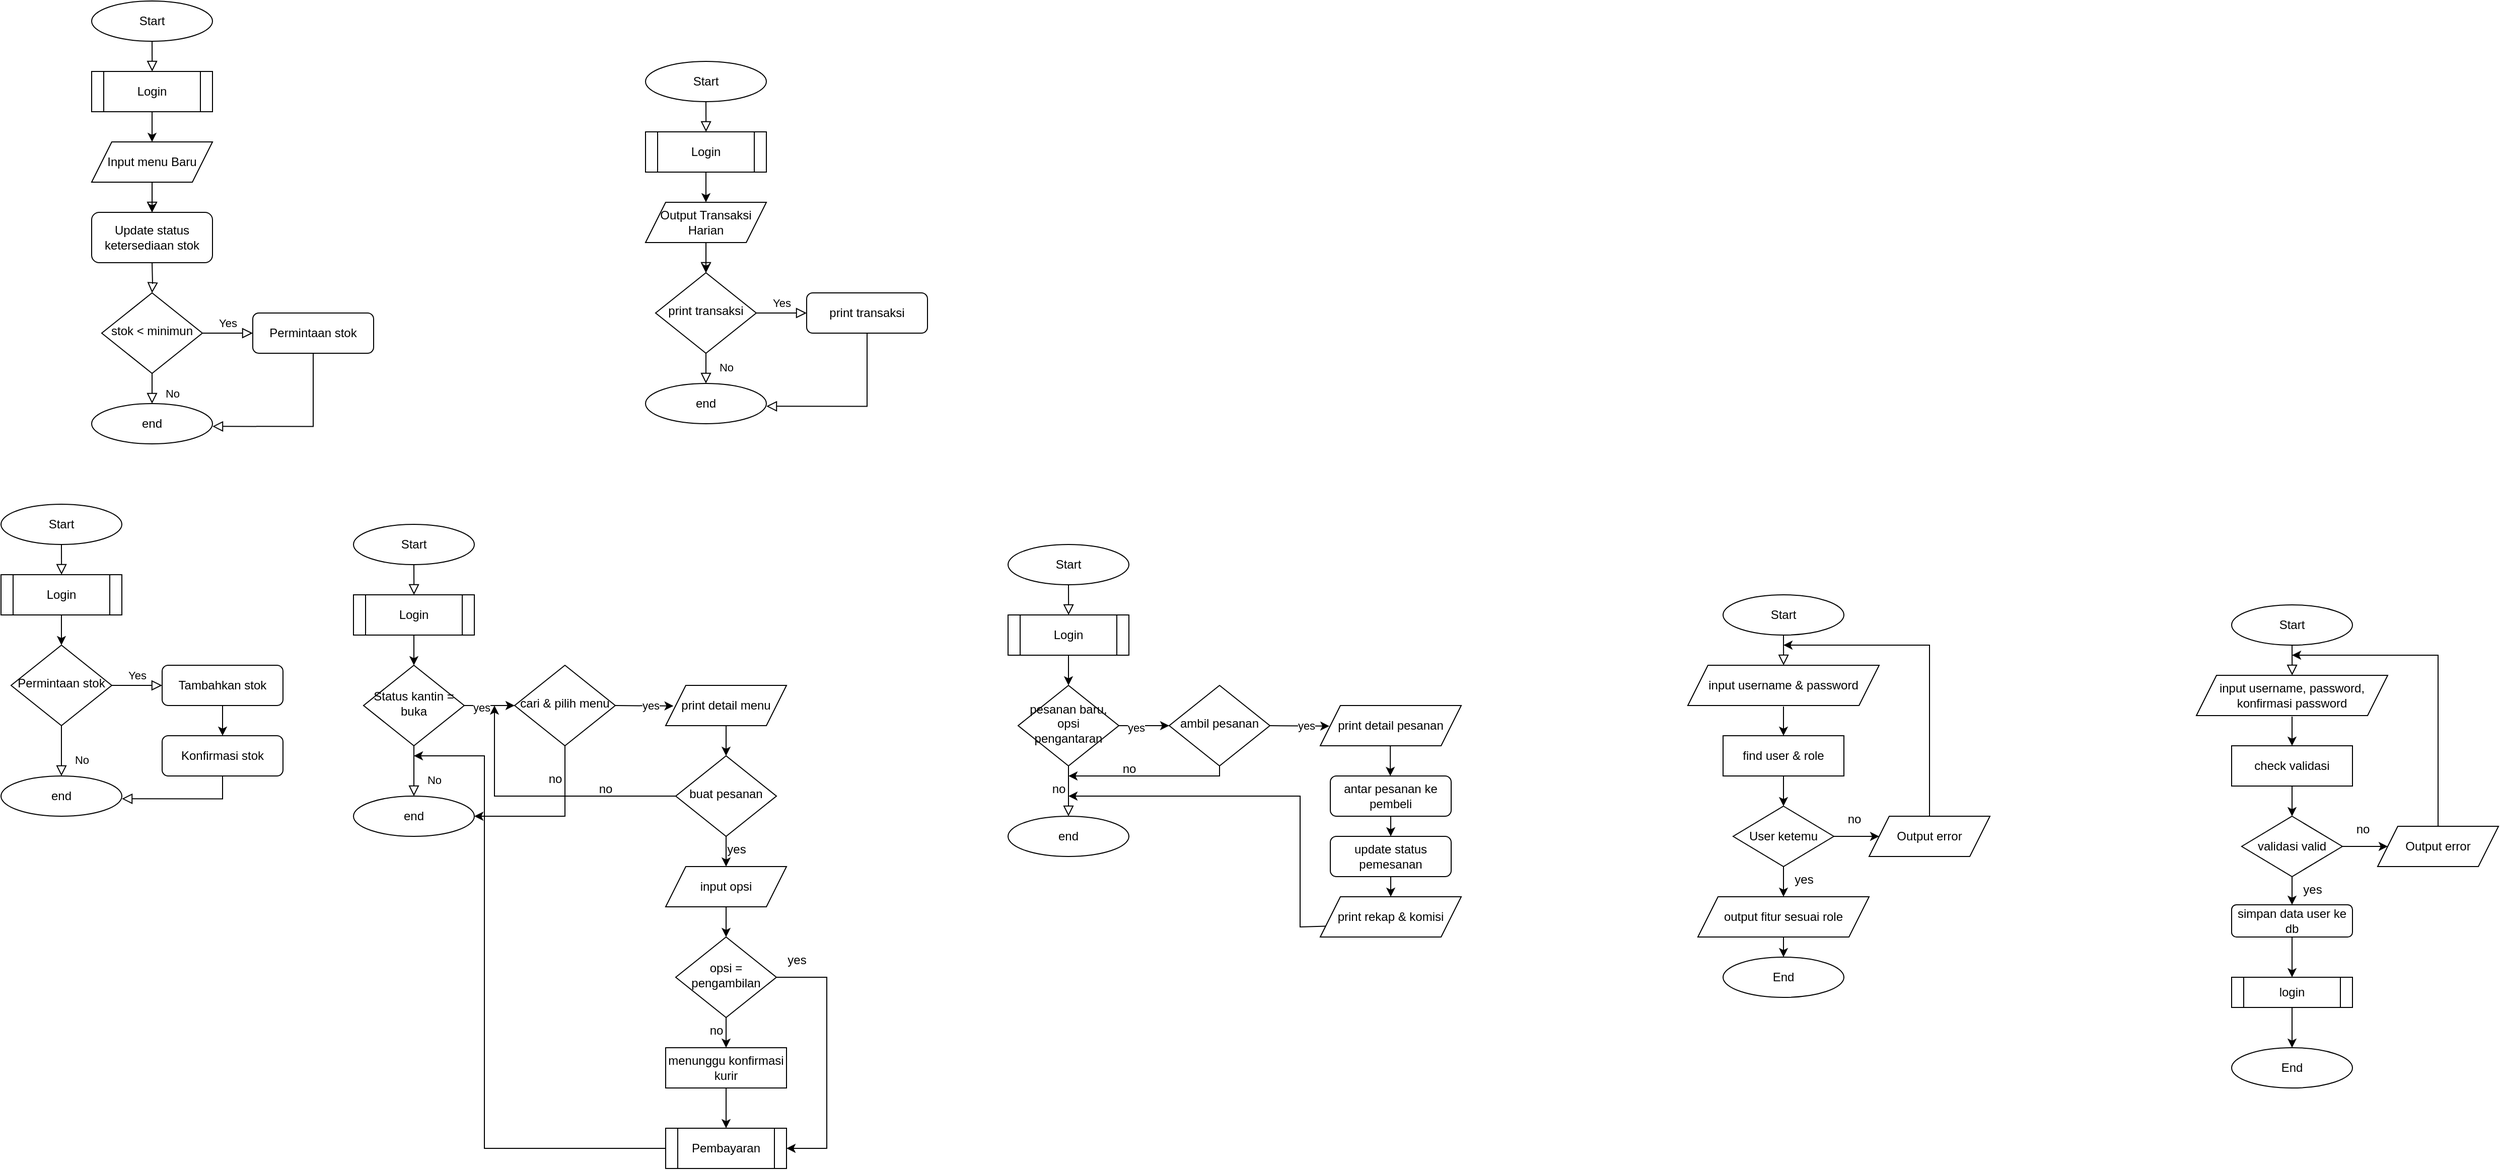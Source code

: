 <mxfile version="24.8.4">
  <diagram id="C5RBs43oDa-KdzZeNtuy" name="Page-1">
    <mxGraphModel dx="1467" dy="797" grid="1" gridSize="10" guides="1" tooltips="1" connect="1" arrows="1" fold="1" page="1" pageScale="1" pageWidth="827" pageHeight="1169" math="0" shadow="0">
      <root>
        <mxCell id="WIyWlLk6GJQsqaUBKTNV-0" />
        <mxCell id="WIyWlLk6GJQsqaUBKTNV-1" parent="WIyWlLk6GJQsqaUBKTNV-0" />
        <mxCell id="m_5mXAsIZaVLu5FHzMth-16" value="" style="group" parent="WIyWlLk6GJQsqaUBKTNV-1" vertex="1" connectable="0">
          <mxGeometry x="700" y="80" width="290" height="440" as="geometry" />
        </mxCell>
        <mxCell id="m_5mXAsIZaVLu5FHzMth-17" value="" style="rounded=0;html=1;jettySize=auto;orthogonalLoop=1;fontSize=11;endArrow=block;endFill=0;endSize=8;strokeWidth=1;shadow=0;labelBackgroundColor=none;edgeStyle=orthogonalEdgeStyle;" parent="m_5mXAsIZaVLu5FHzMth-16" edge="1">
          <mxGeometry relative="1" as="geometry">
            <mxPoint x="70.029" y="180" as="sourcePoint" />
            <mxPoint x="70.029" y="210.023" as="targetPoint" />
          </mxGeometry>
        </mxCell>
        <mxCell id="m_5mXAsIZaVLu5FHzMth-19" value="No" style="rounded=0;html=1;jettySize=auto;orthogonalLoop=1;fontSize=11;endArrow=block;endFill=0;endSize=8;strokeWidth=1;shadow=0;labelBackgroundColor=none;edgeStyle=orthogonalEdgeStyle;entryX=0.5;entryY=0;entryDx=0;entryDy=0;" parent="m_5mXAsIZaVLu5FHzMth-16" source="m_5mXAsIZaVLu5FHzMth-21" target="m_5mXAsIZaVLu5FHzMth-31" edge="1">
          <mxGeometry x="0.333" y="20" relative="1" as="geometry">
            <mxPoint as="offset" />
            <mxPoint x="70" y="400" as="targetPoint" />
            <Array as="points" />
          </mxGeometry>
        </mxCell>
        <mxCell id="m_5mXAsIZaVLu5FHzMth-20" value="Yes" style="edgeStyle=orthogonalEdgeStyle;rounded=0;html=1;jettySize=auto;orthogonalLoop=1;fontSize=11;endArrow=block;endFill=0;endSize=8;strokeWidth=1;shadow=0;labelBackgroundColor=none;" parent="m_5mXAsIZaVLu5FHzMth-16" source="m_5mXAsIZaVLu5FHzMth-21" target="m_5mXAsIZaVLu5FHzMth-22" edge="1">
          <mxGeometry y="10" relative="1" as="geometry">
            <mxPoint as="offset" />
          </mxGeometry>
        </mxCell>
        <mxCell id="m_5mXAsIZaVLu5FHzMth-21" value="print transaksi" style="rhombus;whiteSpace=wrap;html=1;shadow=0;fontFamily=Helvetica;fontSize=12;align=center;strokeWidth=1;spacing=6;spacingTop=-4;" parent="m_5mXAsIZaVLu5FHzMth-16" vertex="1">
          <mxGeometry x="20" y="210" width="100" height="80" as="geometry" />
        </mxCell>
        <mxCell id="m_5mXAsIZaVLu5FHzMth-22" value="print transaksi" style="rounded=1;whiteSpace=wrap;html=1;fontSize=12;glass=0;strokeWidth=1;shadow=0;" parent="m_5mXAsIZaVLu5FHzMth-16" vertex="1">
          <mxGeometry x="170" y="230" width="120" height="40" as="geometry" />
        </mxCell>
        <mxCell id="m_5mXAsIZaVLu5FHzMth-23" value="Start" style="ellipse;whiteSpace=wrap;html=1;" parent="m_5mXAsIZaVLu5FHzMth-16" vertex="1">
          <mxGeometry x="10" width="120" height="40" as="geometry" />
        </mxCell>
        <mxCell id="m_5mXAsIZaVLu5FHzMth-24" value="Login" style="shape=process;whiteSpace=wrap;html=1;backgroundOutline=1;" parent="m_5mXAsIZaVLu5FHzMth-16" vertex="1">
          <mxGeometry x="10" y="70" width="120" height="40" as="geometry" />
        </mxCell>
        <mxCell id="m_5mXAsIZaVLu5FHzMth-25" value="" style="edgeStyle=orthogonalEdgeStyle;rounded=0;orthogonalLoop=1;jettySize=auto;html=1;" parent="m_5mXAsIZaVLu5FHzMth-16" source="m_5mXAsIZaVLu5FHzMth-26" edge="1">
          <mxGeometry relative="1" as="geometry">
            <mxPoint x="70" y="210" as="targetPoint" />
          </mxGeometry>
        </mxCell>
        <mxCell id="m_5mXAsIZaVLu5FHzMth-26" value="Output Transaksi Harian" style="shape=parallelogram;perimeter=parallelogramPerimeter;whiteSpace=wrap;html=1;fixedSize=1;" parent="m_5mXAsIZaVLu5FHzMth-16" vertex="1">
          <mxGeometry x="10" y="140" width="120" height="40" as="geometry" />
        </mxCell>
        <mxCell id="m_5mXAsIZaVLu5FHzMth-28" value="" style="rounded=0;html=1;jettySize=auto;orthogonalLoop=1;fontSize=11;endArrow=block;endFill=0;endSize=8;strokeWidth=1;shadow=0;labelBackgroundColor=none;edgeStyle=orthogonalEdgeStyle;exitX=0.5;exitY=1;exitDx=0;exitDy=0;" parent="m_5mXAsIZaVLu5FHzMth-16" source="m_5mXAsIZaVLu5FHzMth-23" edge="1">
          <mxGeometry relative="1" as="geometry">
            <mxPoint x="69.9" y="41.84" as="sourcePoint" />
            <mxPoint x="70.1" y="70" as="targetPoint" />
          </mxGeometry>
        </mxCell>
        <mxCell id="m_5mXAsIZaVLu5FHzMth-29" value="" style="rounded=0;html=1;jettySize=auto;orthogonalLoop=1;fontSize=11;endArrow=block;endFill=0;endSize=8;strokeWidth=1;shadow=0;labelBackgroundColor=none;edgeStyle=orthogonalEdgeStyle;exitX=0.5;exitY=1;exitDx=0;exitDy=0;entryX=1;entryY=0.567;entryDx=0;entryDy=0;entryPerimeter=0;" parent="m_5mXAsIZaVLu5FHzMth-16" source="m_5mXAsIZaVLu5FHzMth-22" target="m_5mXAsIZaVLu5FHzMth-31" edge="1">
          <mxGeometry x="0.333" y="20" relative="1" as="geometry">
            <mxPoint as="offset" />
            <mxPoint x="80" y="390" as="sourcePoint" />
            <mxPoint x="130" y="460" as="targetPoint" />
          </mxGeometry>
        </mxCell>
        <mxCell id="m_5mXAsIZaVLu5FHzMth-30" value="" style="endArrow=classic;html=1;rounded=0;exitX=0.5;exitY=1;exitDx=0;exitDy=0;entryX=0.5;entryY=0;entryDx=0;entryDy=0;" parent="m_5mXAsIZaVLu5FHzMth-16" source="m_5mXAsIZaVLu5FHzMth-24" target="m_5mXAsIZaVLu5FHzMth-26" edge="1">
          <mxGeometry width="50" height="50" relative="1" as="geometry">
            <mxPoint x="100" y="130" as="sourcePoint" />
            <mxPoint x="150" y="80" as="targetPoint" />
          </mxGeometry>
        </mxCell>
        <mxCell id="m_5mXAsIZaVLu5FHzMth-31" value="end" style="ellipse;whiteSpace=wrap;html=1;" parent="m_5mXAsIZaVLu5FHzMth-16" vertex="1">
          <mxGeometry x="10" y="320" width="120" height="40" as="geometry" />
        </mxCell>
        <mxCell id="m_5mXAsIZaVLu5FHzMth-72" value="" style="group" parent="WIyWlLk6GJQsqaUBKTNV-1" vertex="1" connectable="0">
          <mxGeometry x="70" y="520" width="280" height="310" as="geometry" />
        </mxCell>
        <mxCell id="m_5mXAsIZaVLu5FHzMth-67" value="" style="endArrow=classic;html=1;rounded=0;" parent="m_5mXAsIZaVLu5FHzMth-72" edge="1">
          <mxGeometry width="50" height="50" relative="1" as="geometry">
            <mxPoint x="60" y="110" as="sourcePoint" />
            <mxPoint x="60" y="140" as="targetPoint" />
          </mxGeometry>
        </mxCell>
        <mxCell id="m_5mXAsIZaVLu5FHzMth-70" value="" style="endArrow=classic;html=1;rounded=0;entryX=0.5;entryY=0;entryDx=0;entryDy=0;" parent="m_5mXAsIZaVLu5FHzMth-72" target="m_5mXAsIZaVLu5FHzMth-59" edge="1">
          <mxGeometry width="50" height="50" relative="1" as="geometry">
            <mxPoint x="220" y="200" as="sourcePoint" />
            <mxPoint x="170" y="250" as="targetPoint" />
          </mxGeometry>
        </mxCell>
        <mxCell id="m_5mXAsIZaVLu5FHzMth-34" value="No" style="rounded=0;html=1;jettySize=auto;orthogonalLoop=1;fontSize=11;endArrow=block;endFill=0;endSize=8;strokeWidth=1;shadow=0;labelBackgroundColor=none;edgeStyle=orthogonalEdgeStyle;entryX=0.5;entryY=0;entryDx=0;entryDy=0;" parent="m_5mXAsIZaVLu5FHzMth-72" source="m_5mXAsIZaVLu5FHzMth-36" target="m_5mXAsIZaVLu5FHzMth-45" edge="1">
          <mxGeometry x="0.333" y="20" relative="1" as="geometry">
            <mxPoint as="offset" />
            <mxPoint x="60" y="400" as="targetPoint" />
            <Array as="points" />
          </mxGeometry>
        </mxCell>
        <mxCell id="m_5mXAsIZaVLu5FHzMth-35" value="Yes" style="edgeStyle=orthogonalEdgeStyle;rounded=0;html=1;jettySize=auto;orthogonalLoop=1;fontSize=11;endArrow=block;endFill=0;endSize=8;strokeWidth=1;shadow=0;labelBackgroundColor=none;" parent="m_5mXAsIZaVLu5FHzMth-72" source="m_5mXAsIZaVLu5FHzMth-36" target="m_5mXAsIZaVLu5FHzMth-37" edge="1">
          <mxGeometry y="10" relative="1" as="geometry">
            <mxPoint as="offset" />
          </mxGeometry>
        </mxCell>
        <mxCell id="m_5mXAsIZaVLu5FHzMth-36" value="Permintaan stok" style="rhombus;whiteSpace=wrap;html=1;shadow=0;fontFamily=Helvetica;fontSize=12;align=center;strokeWidth=1;spacing=6;spacingTop=-4;" parent="m_5mXAsIZaVLu5FHzMth-72" vertex="1">
          <mxGeometry x="10" y="140" width="100" height="80" as="geometry" />
        </mxCell>
        <mxCell id="m_5mXAsIZaVLu5FHzMth-37" value="Tambahkan stok" style="rounded=1;whiteSpace=wrap;html=1;fontSize=12;glass=0;strokeWidth=1;shadow=0;" parent="m_5mXAsIZaVLu5FHzMth-72" vertex="1">
          <mxGeometry x="160" y="160" width="120" height="40" as="geometry" />
        </mxCell>
        <mxCell id="m_5mXAsIZaVLu5FHzMth-38" value="Start" style="ellipse;whiteSpace=wrap;html=1;" parent="m_5mXAsIZaVLu5FHzMth-72" vertex="1">
          <mxGeometry width="120" height="40" as="geometry" />
        </mxCell>
        <mxCell id="m_5mXAsIZaVLu5FHzMth-39" value="Login" style="shape=process;whiteSpace=wrap;html=1;backgroundOutline=1;" parent="m_5mXAsIZaVLu5FHzMth-72" vertex="1">
          <mxGeometry y="70" width="120" height="40" as="geometry" />
        </mxCell>
        <mxCell id="m_5mXAsIZaVLu5FHzMth-42" value="" style="rounded=0;html=1;jettySize=auto;orthogonalLoop=1;fontSize=11;endArrow=block;endFill=0;endSize=8;strokeWidth=1;shadow=0;labelBackgroundColor=none;edgeStyle=orthogonalEdgeStyle;exitX=0.5;exitY=1;exitDx=0;exitDy=0;" parent="m_5mXAsIZaVLu5FHzMth-72" source="m_5mXAsIZaVLu5FHzMth-38" edge="1">
          <mxGeometry relative="1" as="geometry">
            <mxPoint x="59.9" y="41.84" as="sourcePoint" />
            <mxPoint x="60.1" y="70" as="targetPoint" />
          </mxGeometry>
        </mxCell>
        <mxCell id="m_5mXAsIZaVLu5FHzMth-43" value="" style="rounded=0;html=1;jettySize=auto;orthogonalLoop=1;fontSize=11;endArrow=block;endFill=0;endSize=8;strokeWidth=1;shadow=0;labelBackgroundColor=none;edgeStyle=orthogonalEdgeStyle;exitX=0.5;exitY=1;exitDx=0;exitDy=0;entryX=1;entryY=0.567;entryDx=0;entryDy=0;entryPerimeter=0;" parent="m_5mXAsIZaVLu5FHzMth-72" source="m_5mXAsIZaVLu5FHzMth-59" target="m_5mXAsIZaVLu5FHzMth-45" edge="1">
          <mxGeometry x="0.333" y="20" relative="1" as="geometry">
            <mxPoint as="offset" />
            <mxPoint x="70" y="390" as="sourcePoint" />
            <mxPoint x="120" y="460" as="targetPoint" />
          </mxGeometry>
        </mxCell>
        <mxCell id="m_5mXAsIZaVLu5FHzMth-45" value="end" style="ellipse;whiteSpace=wrap;html=1;" parent="m_5mXAsIZaVLu5FHzMth-72" vertex="1">
          <mxGeometry y="270" width="120" height="40" as="geometry" />
        </mxCell>
        <mxCell id="m_5mXAsIZaVLu5FHzMth-59" value="Konfirmasi stok" style="rounded=1;whiteSpace=wrap;html=1;fontSize=12;glass=0;strokeWidth=1;shadow=0;" parent="m_5mXAsIZaVLu5FHzMth-72" vertex="1">
          <mxGeometry x="160" y="230" width="120" height="40" as="geometry" />
        </mxCell>
        <mxCell id="d6Exnz_ph32v1kwkcxro-39" value="" style="group" vertex="1" connectable="0" parent="WIyWlLk6GJQsqaUBKTNV-1">
          <mxGeometry x="420" y="540" width="470" height="640" as="geometry" />
        </mxCell>
        <mxCell id="d6Exnz_ph32v1kwkcxro-1" value="" style="endArrow=classic;html=1;rounded=0;" edge="1" parent="d6Exnz_ph32v1kwkcxro-39">
          <mxGeometry width="50" height="50" relative="1" as="geometry">
            <mxPoint x="60" y="110" as="sourcePoint" />
            <mxPoint x="60" y="140" as="targetPoint" />
          </mxGeometry>
        </mxCell>
        <mxCell id="d6Exnz_ph32v1kwkcxro-2" value="" style="endArrow=classic;html=1;rounded=0;entryX=0.5;entryY=0;entryDx=0;entryDy=0;" edge="1" parent="d6Exnz_ph32v1kwkcxro-39">
          <mxGeometry width="50" height="50" relative="1" as="geometry">
            <mxPoint x="370" y="200" as="sourcePoint" />
            <mxPoint x="370" y="230" as="targetPoint" />
          </mxGeometry>
        </mxCell>
        <mxCell id="d6Exnz_ph32v1kwkcxro-3" value="No" style="rounded=0;html=1;jettySize=auto;orthogonalLoop=1;fontSize=11;endArrow=block;endFill=0;endSize=8;strokeWidth=1;shadow=0;labelBackgroundColor=none;edgeStyle=orthogonalEdgeStyle;entryX=0.5;entryY=0;entryDx=0;entryDy=0;" edge="1" parent="d6Exnz_ph32v1kwkcxro-39" source="d6Exnz_ph32v1kwkcxro-5" target="d6Exnz_ph32v1kwkcxro-11">
          <mxGeometry x="0.333" y="20" relative="1" as="geometry">
            <mxPoint as="offset" />
            <mxPoint x="60" y="400" as="targetPoint" />
            <Array as="points" />
          </mxGeometry>
        </mxCell>
        <mxCell id="d6Exnz_ph32v1kwkcxro-5" value="Status kantin = buka" style="rhombus;whiteSpace=wrap;html=1;shadow=0;fontFamily=Helvetica;fontSize=12;align=center;strokeWidth=1;spacing=6;spacingTop=-4;container=0;" vertex="1" parent="d6Exnz_ph32v1kwkcxro-39">
          <mxGeometry x="10" y="140" width="100" height="80" as="geometry" />
        </mxCell>
        <mxCell id="d6Exnz_ph32v1kwkcxro-7" value="Start" style="ellipse;whiteSpace=wrap;html=1;container=0;" vertex="1" parent="d6Exnz_ph32v1kwkcxro-39">
          <mxGeometry width="120" height="40" as="geometry" />
        </mxCell>
        <mxCell id="d6Exnz_ph32v1kwkcxro-8" value="Login" style="shape=process;whiteSpace=wrap;html=1;backgroundOutline=1;container=0;" vertex="1" parent="d6Exnz_ph32v1kwkcxro-39">
          <mxGeometry y="70" width="120" height="40" as="geometry" />
        </mxCell>
        <mxCell id="d6Exnz_ph32v1kwkcxro-9" value="" style="rounded=0;html=1;jettySize=auto;orthogonalLoop=1;fontSize=11;endArrow=block;endFill=0;endSize=8;strokeWidth=1;shadow=0;labelBackgroundColor=none;edgeStyle=orthogonalEdgeStyle;exitX=0.5;exitY=1;exitDx=0;exitDy=0;" edge="1" parent="d6Exnz_ph32v1kwkcxro-39" source="d6Exnz_ph32v1kwkcxro-7">
          <mxGeometry relative="1" as="geometry">
            <mxPoint x="59.9" y="41.84" as="sourcePoint" />
            <mxPoint x="60.1" y="70" as="targetPoint" />
          </mxGeometry>
        </mxCell>
        <mxCell id="d6Exnz_ph32v1kwkcxro-11" value="end" style="ellipse;whiteSpace=wrap;html=1;container=0;" vertex="1" parent="d6Exnz_ph32v1kwkcxro-39">
          <mxGeometry y="270" width="120" height="40" as="geometry" />
        </mxCell>
        <mxCell id="d6Exnz_ph32v1kwkcxro-13" value="cari &amp;amp; pilih menu" style="rhombus;whiteSpace=wrap;html=1;shadow=0;fontFamily=Helvetica;fontSize=12;align=center;strokeWidth=1;spacing=6;spacingTop=-4;container=0;" vertex="1" parent="d6Exnz_ph32v1kwkcxro-39">
          <mxGeometry x="160" y="140" width="100" height="80" as="geometry" />
        </mxCell>
        <mxCell id="d6Exnz_ph32v1kwkcxro-14" value="print detail menu" style="shape=parallelogram;perimeter=parallelogramPerimeter;whiteSpace=wrap;html=1;fixedSize=1;" vertex="1" parent="d6Exnz_ph32v1kwkcxro-39">
          <mxGeometry x="310" y="160" width="120" height="40" as="geometry" />
        </mxCell>
        <mxCell id="d6Exnz_ph32v1kwkcxro-15" value="buat pesanan" style="rhombus;whiteSpace=wrap;html=1;shadow=0;fontFamily=Helvetica;fontSize=12;align=center;strokeWidth=1;spacing=6;spacingTop=-4;container=0;" vertex="1" parent="d6Exnz_ph32v1kwkcxro-39">
          <mxGeometry x="320" y="230" width="100" height="80" as="geometry" />
        </mxCell>
        <mxCell id="d6Exnz_ph32v1kwkcxro-16" value="" style="endArrow=classic;html=1;rounded=0;entryX=0;entryY=0.5;entryDx=0;entryDy=0;" edge="1" parent="d6Exnz_ph32v1kwkcxro-39" target="d6Exnz_ph32v1kwkcxro-13">
          <mxGeometry width="50" height="50" relative="1" as="geometry">
            <mxPoint x="110" y="180" as="sourcePoint" />
            <mxPoint x="250" y="130" as="targetPoint" />
          </mxGeometry>
        </mxCell>
        <mxCell id="d6Exnz_ph32v1kwkcxro-19" value="yes" style="edgeLabel;html=1;align=center;verticalAlign=middle;resizable=0;points=[];" vertex="1" connectable="0" parent="d6Exnz_ph32v1kwkcxro-16">
          <mxGeometry x="-0.311" y="-2" relative="1" as="geometry">
            <mxPoint as="offset" />
          </mxGeometry>
        </mxCell>
        <mxCell id="d6Exnz_ph32v1kwkcxro-17" value="" style="endArrow=classic;html=1;rounded=0;entryX=0.065;entryY=0.511;entryDx=0;entryDy=0;entryPerimeter=0;exitX=1;exitY=0.5;exitDx=0;exitDy=0;" edge="1" parent="d6Exnz_ph32v1kwkcxro-39" source="d6Exnz_ph32v1kwkcxro-13" target="d6Exnz_ph32v1kwkcxro-14">
          <mxGeometry width="50" height="50" relative="1" as="geometry">
            <mxPoint x="120" y="190" as="sourcePoint" />
            <mxPoint x="150" y="190" as="targetPoint" />
          </mxGeometry>
        </mxCell>
        <mxCell id="d6Exnz_ph32v1kwkcxro-18" value="yes" style="edgeLabel;html=1;align=center;verticalAlign=middle;resizable=0;points=[];" vertex="1" connectable="0" parent="d6Exnz_ph32v1kwkcxro-17">
          <mxGeometry x="0.204" y="1" relative="1" as="geometry">
            <mxPoint as="offset" />
          </mxGeometry>
        </mxCell>
        <mxCell id="d6Exnz_ph32v1kwkcxro-21" value="input opsi" style="shape=parallelogram;perimeter=parallelogramPerimeter;whiteSpace=wrap;html=1;fixedSize=1;" vertex="1" parent="d6Exnz_ph32v1kwkcxro-39">
          <mxGeometry x="310" y="340" width="120" height="40" as="geometry" />
        </mxCell>
        <mxCell id="d6Exnz_ph32v1kwkcxro-22" value="opsi = pengambilan" style="rhombus;whiteSpace=wrap;html=1;shadow=0;fontFamily=Helvetica;fontSize=12;align=center;strokeWidth=1;spacing=6;spacingTop=-4;container=0;" vertex="1" parent="d6Exnz_ph32v1kwkcxro-39">
          <mxGeometry x="320" y="410" width="100" height="80" as="geometry" />
        </mxCell>
        <mxCell id="d6Exnz_ph32v1kwkcxro-24" value="Pembayaran" style="shape=process;whiteSpace=wrap;html=1;backgroundOutline=1;" vertex="1" parent="d6Exnz_ph32v1kwkcxro-39">
          <mxGeometry x="310" y="600" width="120" height="40" as="geometry" />
        </mxCell>
        <mxCell id="d6Exnz_ph32v1kwkcxro-25" value="menunggu konfirmasi kurir" style="rounded=0;whiteSpace=wrap;html=1;" vertex="1" parent="d6Exnz_ph32v1kwkcxro-39">
          <mxGeometry x="310" y="520" width="120" height="40" as="geometry" />
        </mxCell>
        <mxCell id="d6Exnz_ph32v1kwkcxro-26" value="" style="endArrow=classic;html=1;rounded=0;exitX=0.5;exitY=1;exitDx=0;exitDy=0;entryX=0.5;entryY=0;entryDx=0;entryDy=0;" edge="1" parent="d6Exnz_ph32v1kwkcxro-39" source="d6Exnz_ph32v1kwkcxro-15" target="d6Exnz_ph32v1kwkcxro-21">
          <mxGeometry width="50" height="50" relative="1" as="geometry">
            <mxPoint x="270" y="330" as="sourcePoint" />
            <mxPoint x="320" y="280" as="targetPoint" />
          </mxGeometry>
        </mxCell>
        <mxCell id="d6Exnz_ph32v1kwkcxro-27" value="" style="endArrow=classic;html=1;rounded=0;exitX=0.5;exitY=1;exitDx=0;exitDy=0;entryX=0.5;entryY=0;entryDx=0;entryDy=0;" edge="1" parent="d6Exnz_ph32v1kwkcxro-39" source="d6Exnz_ph32v1kwkcxro-21" target="d6Exnz_ph32v1kwkcxro-22">
          <mxGeometry width="50" height="50" relative="1" as="geometry">
            <mxPoint x="270" y="510" as="sourcePoint" />
            <mxPoint x="320" y="460" as="targetPoint" />
          </mxGeometry>
        </mxCell>
        <mxCell id="d6Exnz_ph32v1kwkcxro-28" value="" style="endArrow=classic;html=1;rounded=0;exitX=0.5;exitY=1;exitDx=0;exitDy=0;entryX=0.5;entryY=0;entryDx=0;entryDy=0;" edge="1" parent="d6Exnz_ph32v1kwkcxro-39" source="d6Exnz_ph32v1kwkcxro-22" target="d6Exnz_ph32v1kwkcxro-25">
          <mxGeometry width="50" height="50" relative="1" as="geometry">
            <mxPoint x="270" y="510" as="sourcePoint" />
            <mxPoint x="320" y="460" as="targetPoint" />
          </mxGeometry>
        </mxCell>
        <mxCell id="d6Exnz_ph32v1kwkcxro-29" value="" style="endArrow=classic;html=1;rounded=0;exitX=0.5;exitY=1;exitDx=0;exitDy=0;entryX=0.5;entryY=0;entryDx=0;entryDy=0;" edge="1" parent="d6Exnz_ph32v1kwkcxro-39" source="d6Exnz_ph32v1kwkcxro-25" target="d6Exnz_ph32v1kwkcxro-24">
          <mxGeometry width="50" height="50" relative="1" as="geometry">
            <mxPoint x="270" y="510" as="sourcePoint" />
            <mxPoint x="320" y="460" as="targetPoint" />
          </mxGeometry>
        </mxCell>
        <mxCell id="d6Exnz_ph32v1kwkcxro-30" value="yes" style="text;html=1;align=center;verticalAlign=middle;resizable=0;points=[];autosize=1;strokeColor=none;fillColor=none;" vertex="1" parent="d6Exnz_ph32v1kwkcxro-39">
          <mxGeometry x="360" y="308" width="40" height="30" as="geometry" />
        </mxCell>
        <mxCell id="d6Exnz_ph32v1kwkcxro-31" value="" style="endArrow=classic;html=1;rounded=0;exitX=1;exitY=0.5;exitDx=0;exitDy=0;entryX=1;entryY=0.5;entryDx=0;entryDy=0;" edge="1" parent="d6Exnz_ph32v1kwkcxro-39" source="d6Exnz_ph32v1kwkcxro-22" target="d6Exnz_ph32v1kwkcxro-24">
          <mxGeometry width="50" height="50" relative="1" as="geometry">
            <mxPoint x="270" y="510" as="sourcePoint" />
            <mxPoint x="320" y="460" as="targetPoint" />
            <Array as="points">
              <mxPoint x="470" y="450" />
              <mxPoint x="470" y="620" />
            </Array>
          </mxGeometry>
        </mxCell>
        <mxCell id="d6Exnz_ph32v1kwkcxro-32" value="yes" style="text;html=1;align=center;verticalAlign=middle;resizable=0;points=[];autosize=1;strokeColor=none;fillColor=none;" vertex="1" parent="d6Exnz_ph32v1kwkcxro-39">
          <mxGeometry x="420" y="418" width="40" height="30" as="geometry" />
        </mxCell>
        <mxCell id="d6Exnz_ph32v1kwkcxro-33" value="no" style="text;html=1;align=center;verticalAlign=middle;resizable=0;points=[];autosize=1;strokeColor=none;fillColor=none;" vertex="1" parent="d6Exnz_ph32v1kwkcxro-39">
          <mxGeometry x="340" y="488" width="40" height="30" as="geometry" />
        </mxCell>
        <mxCell id="d6Exnz_ph32v1kwkcxro-34" value="" style="endArrow=classic;html=1;rounded=0;exitX=0;exitY=0.5;exitDx=0;exitDy=0;" edge="1" parent="d6Exnz_ph32v1kwkcxro-39" source="d6Exnz_ph32v1kwkcxro-24">
          <mxGeometry width="50" height="50" relative="1" as="geometry">
            <mxPoint x="270" y="590" as="sourcePoint" />
            <mxPoint x="60" y="230" as="targetPoint" />
            <Array as="points">
              <mxPoint x="130" y="620" />
              <mxPoint x="130" y="230" />
            </Array>
          </mxGeometry>
        </mxCell>
        <mxCell id="d6Exnz_ph32v1kwkcxro-35" value="" style="endArrow=classic;html=1;rounded=0;exitX=0;exitY=0.5;exitDx=0;exitDy=0;" edge="1" parent="d6Exnz_ph32v1kwkcxro-39" source="d6Exnz_ph32v1kwkcxro-15">
          <mxGeometry width="50" height="50" relative="1" as="geometry">
            <mxPoint x="270" y="250" as="sourcePoint" />
            <mxPoint x="140" y="180" as="targetPoint" />
            <Array as="points">
              <mxPoint x="140" y="270" />
            </Array>
          </mxGeometry>
        </mxCell>
        <mxCell id="d6Exnz_ph32v1kwkcxro-36" value="no" style="text;html=1;align=center;verticalAlign=middle;resizable=0;points=[];autosize=1;strokeColor=none;fillColor=none;" vertex="1" parent="d6Exnz_ph32v1kwkcxro-39">
          <mxGeometry x="230" y="248" width="40" height="30" as="geometry" />
        </mxCell>
        <mxCell id="d6Exnz_ph32v1kwkcxro-37" value="" style="endArrow=classic;html=1;rounded=0;exitX=0.5;exitY=1;exitDx=0;exitDy=0;entryX=1;entryY=0.5;entryDx=0;entryDy=0;" edge="1" parent="d6Exnz_ph32v1kwkcxro-39" source="d6Exnz_ph32v1kwkcxro-13" target="d6Exnz_ph32v1kwkcxro-11">
          <mxGeometry width="50" height="50" relative="1" as="geometry">
            <mxPoint x="270" y="250" as="sourcePoint" />
            <mxPoint x="320" y="200" as="targetPoint" />
            <Array as="points">
              <mxPoint x="210" y="290" />
            </Array>
          </mxGeometry>
        </mxCell>
        <mxCell id="d6Exnz_ph32v1kwkcxro-38" value="no" style="text;html=1;align=center;verticalAlign=middle;resizable=0;points=[];autosize=1;strokeColor=none;fillColor=none;" vertex="1" parent="d6Exnz_ph32v1kwkcxro-39">
          <mxGeometry x="180" y="238" width="40" height="30" as="geometry" />
        </mxCell>
        <mxCell id="d6Exnz_ph32v1kwkcxro-41" value="" style="group" vertex="1" connectable="0" parent="WIyWlLk6GJQsqaUBKTNV-1">
          <mxGeometry x="160" y="20" width="280" height="440" as="geometry" />
        </mxCell>
        <mxCell id="WIyWlLk6GJQsqaUBKTNV-2" value="" style="rounded=0;html=1;jettySize=auto;orthogonalLoop=1;fontSize=11;endArrow=block;endFill=0;endSize=8;strokeWidth=1;shadow=0;labelBackgroundColor=none;edgeStyle=orthogonalEdgeStyle;" parent="d6Exnz_ph32v1kwkcxro-41" edge="1">
          <mxGeometry relative="1" as="geometry">
            <mxPoint x="60.029" y="180" as="sourcePoint" />
            <mxPoint x="60.029" y="210.023" as="targetPoint" />
          </mxGeometry>
        </mxCell>
        <mxCell id="WIyWlLk6GJQsqaUBKTNV-4" value="" style="rounded=0;html=1;jettySize=auto;orthogonalLoop=1;fontSize=11;endArrow=block;endFill=0;endSize=8;strokeWidth=1;shadow=0;labelBackgroundColor=none;edgeStyle=orthogonalEdgeStyle;" parent="d6Exnz_ph32v1kwkcxro-41" target="WIyWlLk6GJQsqaUBKTNV-10" edge="1">
          <mxGeometry y="20" relative="1" as="geometry">
            <mxPoint as="offset" />
            <mxPoint x="60" y="260" as="sourcePoint" />
          </mxGeometry>
        </mxCell>
        <mxCell id="WIyWlLk6GJQsqaUBKTNV-8" value="No" style="rounded=0;html=1;jettySize=auto;orthogonalLoop=1;fontSize=11;endArrow=block;endFill=0;endSize=8;strokeWidth=1;shadow=0;labelBackgroundColor=none;edgeStyle=orthogonalEdgeStyle;" parent="d6Exnz_ph32v1kwkcxro-41" source="WIyWlLk6GJQsqaUBKTNV-10" edge="1">
          <mxGeometry x="0.333" y="20" relative="1" as="geometry">
            <mxPoint as="offset" />
            <mxPoint x="60" y="400" as="targetPoint" />
            <Array as="points">
              <mxPoint x="60" y="400" />
              <mxPoint x="60" y="400" />
            </Array>
          </mxGeometry>
        </mxCell>
        <mxCell id="WIyWlLk6GJQsqaUBKTNV-9" value="Yes" style="edgeStyle=orthogonalEdgeStyle;rounded=0;html=1;jettySize=auto;orthogonalLoop=1;fontSize=11;endArrow=block;endFill=0;endSize=8;strokeWidth=1;shadow=0;labelBackgroundColor=none;" parent="d6Exnz_ph32v1kwkcxro-41" source="WIyWlLk6GJQsqaUBKTNV-10" target="WIyWlLk6GJQsqaUBKTNV-12" edge="1">
          <mxGeometry y="10" relative="1" as="geometry">
            <mxPoint as="offset" />
          </mxGeometry>
        </mxCell>
        <mxCell id="WIyWlLk6GJQsqaUBKTNV-10" value="stok &amp;lt; minimun" style="rhombus;whiteSpace=wrap;html=1;shadow=0;fontFamily=Helvetica;fontSize=12;align=center;strokeWidth=1;spacing=6;spacingTop=-4;container=0;" parent="d6Exnz_ph32v1kwkcxro-41" vertex="1">
          <mxGeometry x="10" y="290" width="100" height="80" as="geometry" />
        </mxCell>
        <mxCell id="WIyWlLk6GJQsqaUBKTNV-12" value="Permintaan stok" style="rounded=1;whiteSpace=wrap;html=1;fontSize=12;glass=0;strokeWidth=1;shadow=0;container=0;" parent="d6Exnz_ph32v1kwkcxro-41" vertex="1">
          <mxGeometry x="160" y="310" width="120" height="40" as="geometry" />
        </mxCell>
        <mxCell id="m_5mXAsIZaVLu5FHzMth-0" value="Start" style="ellipse;whiteSpace=wrap;html=1;container=0;" parent="d6Exnz_ph32v1kwkcxro-41" vertex="1">
          <mxGeometry width="120" height="40" as="geometry" />
        </mxCell>
        <mxCell id="m_5mXAsIZaVLu5FHzMth-1" value="Login" style="shape=process;whiteSpace=wrap;html=1;backgroundOutline=1;container=0;" parent="d6Exnz_ph32v1kwkcxro-41" vertex="1">
          <mxGeometry y="70" width="120" height="40" as="geometry" />
        </mxCell>
        <mxCell id="m_5mXAsIZaVLu5FHzMth-6" value="" style="edgeStyle=orthogonalEdgeStyle;rounded=0;orthogonalLoop=1;jettySize=auto;html=1;" parent="d6Exnz_ph32v1kwkcxro-41" source="m_5mXAsIZaVLu5FHzMth-2" edge="1">
          <mxGeometry relative="1" as="geometry">
            <mxPoint x="60" y="210.0" as="targetPoint" />
          </mxGeometry>
        </mxCell>
        <mxCell id="m_5mXAsIZaVLu5FHzMth-2" value="Input menu Baru" style="shape=parallelogram;perimeter=parallelogramPerimeter;whiteSpace=wrap;html=1;fixedSize=1;container=0;" parent="d6Exnz_ph32v1kwkcxro-41" vertex="1">
          <mxGeometry y="140" width="120" height="40" as="geometry" />
        </mxCell>
        <mxCell id="m_5mXAsIZaVLu5FHzMth-4" value="" style="rounded=0;html=1;jettySize=auto;orthogonalLoop=1;fontSize=11;endArrow=block;endFill=0;endSize=8;strokeWidth=1;shadow=0;labelBackgroundColor=none;edgeStyle=orthogonalEdgeStyle;exitX=0.5;exitY=1;exitDx=0;exitDy=0;" parent="d6Exnz_ph32v1kwkcxro-41" source="m_5mXAsIZaVLu5FHzMth-0" edge="1">
          <mxGeometry relative="1" as="geometry">
            <mxPoint x="59.9" y="41.84" as="sourcePoint" />
            <mxPoint x="60.1" y="70" as="targetPoint" />
          </mxGeometry>
        </mxCell>
        <mxCell id="m_5mXAsIZaVLu5FHzMth-5" value="" style="rounded=0;html=1;jettySize=auto;orthogonalLoop=1;fontSize=11;endArrow=block;endFill=0;endSize=8;strokeWidth=1;shadow=0;labelBackgroundColor=none;edgeStyle=orthogonalEdgeStyle;exitX=0.5;exitY=1;exitDx=0;exitDy=0;entryX=1;entryY=0.567;entryDx=0;entryDy=0;entryPerimeter=0;" parent="d6Exnz_ph32v1kwkcxro-41" source="WIyWlLk6GJQsqaUBKTNV-12" target="m_5mXAsIZaVLu5FHzMth-11" edge="1">
          <mxGeometry x="0.333" y="20" relative="1" as="geometry">
            <mxPoint as="offset" />
            <mxPoint x="70" y="390" as="sourcePoint" />
            <mxPoint x="120" y="460" as="targetPoint" />
          </mxGeometry>
        </mxCell>
        <mxCell id="m_5mXAsIZaVLu5FHzMth-9" value="" style="endArrow=classic;html=1;rounded=0;exitX=0.5;exitY=1;exitDx=0;exitDy=0;entryX=0.5;entryY=0;entryDx=0;entryDy=0;" parent="d6Exnz_ph32v1kwkcxro-41" source="m_5mXAsIZaVLu5FHzMth-1" target="m_5mXAsIZaVLu5FHzMth-2" edge="1">
          <mxGeometry width="50" height="50" relative="1" as="geometry">
            <mxPoint x="90" y="130" as="sourcePoint" />
            <mxPoint x="140" y="80" as="targetPoint" />
          </mxGeometry>
        </mxCell>
        <mxCell id="m_5mXAsIZaVLu5FHzMth-11" value="end" style="ellipse;whiteSpace=wrap;html=1;container=0;" parent="d6Exnz_ph32v1kwkcxro-41" vertex="1">
          <mxGeometry y="400" width="120" height="40" as="geometry" />
        </mxCell>
        <mxCell id="d6Exnz_ph32v1kwkcxro-40" value="Update status ketersediaan stok" style="rounded=1;whiteSpace=wrap;html=1;" vertex="1" parent="d6Exnz_ph32v1kwkcxro-41">
          <mxGeometry y="210" width="120" height="50" as="geometry" />
        </mxCell>
        <mxCell id="d6Exnz_ph32v1kwkcxro-86" value="" style="group" vertex="1" connectable="0" parent="WIyWlLk6GJQsqaUBKTNV-1">
          <mxGeometry x="1070" y="560" width="450" height="390" as="geometry" />
        </mxCell>
        <mxCell id="d6Exnz_ph32v1kwkcxro-43" value="" style="endArrow=classic;html=1;rounded=0;" edge="1" parent="d6Exnz_ph32v1kwkcxro-86">
          <mxGeometry width="50" height="50" relative="1" as="geometry">
            <mxPoint x="60" y="110" as="sourcePoint" />
            <mxPoint x="60" y="140" as="targetPoint" />
          </mxGeometry>
        </mxCell>
        <mxCell id="d6Exnz_ph32v1kwkcxro-44" value="" style="endArrow=classic;html=1;rounded=0;entryX=0.5;entryY=0;entryDx=0;entryDy=0;" edge="1" parent="d6Exnz_ph32v1kwkcxro-86">
          <mxGeometry width="50" height="50" relative="1" as="geometry">
            <mxPoint x="379.58" y="200" as="sourcePoint" />
            <mxPoint x="379.58" y="230" as="targetPoint" />
          </mxGeometry>
        </mxCell>
        <mxCell id="d6Exnz_ph32v1kwkcxro-45" value="" style="rounded=0;html=1;jettySize=auto;orthogonalLoop=1;fontSize=11;endArrow=block;endFill=0;endSize=8;strokeWidth=1;shadow=0;labelBackgroundColor=none;edgeStyle=orthogonalEdgeStyle;entryX=0.5;entryY=0;entryDx=0;entryDy=0;" edge="1" parent="d6Exnz_ph32v1kwkcxro-86" source="d6Exnz_ph32v1kwkcxro-46" target="d6Exnz_ph32v1kwkcxro-50">
          <mxGeometry x="0.333" y="20" relative="1" as="geometry">
            <mxPoint as="offset" />
            <mxPoint x="60" y="400" as="targetPoint" />
            <Array as="points" />
          </mxGeometry>
        </mxCell>
        <mxCell id="d6Exnz_ph32v1kwkcxro-46" value="pesanan baru, opsi pengantaran" style="rhombus;whiteSpace=wrap;html=1;shadow=0;fontFamily=Helvetica;fontSize=12;align=center;strokeWidth=1;spacing=6;spacingTop=-4;container=0;" vertex="1" parent="d6Exnz_ph32v1kwkcxro-86">
          <mxGeometry x="10" y="140" width="100" height="80" as="geometry" />
        </mxCell>
        <mxCell id="d6Exnz_ph32v1kwkcxro-47" value="Start" style="ellipse;whiteSpace=wrap;html=1;container=0;" vertex="1" parent="d6Exnz_ph32v1kwkcxro-86">
          <mxGeometry width="120" height="40" as="geometry" />
        </mxCell>
        <mxCell id="d6Exnz_ph32v1kwkcxro-48" value="Login" style="shape=process;whiteSpace=wrap;html=1;backgroundOutline=1;container=0;" vertex="1" parent="d6Exnz_ph32v1kwkcxro-86">
          <mxGeometry y="70" width="120" height="40" as="geometry" />
        </mxCell>
        <mxCell id="d6Exnz_ph32v1kwkcxro-49" value="" style="rounded=0;html=1;jettySize=auto;orthogonalLoop=1;fontSize=11;endArrow=block;endFill=0;endSize=8;strokeWidth=1;shadow=0;labelBackgroundColor=none;edgeStyle=orthogonalEdgeStyle;exitX=0.5;exitY=1;exitDx=0;exitDy=0;" edge="1" parent="d6Exnz_ph32v1kwkcxro-86" source="d6Exnz_ph32v1kwkcxro-47">
          <mxGeometry relative="1" as="geometry">
            <mxPoint x="59.9" y="41.84" as="sourcePoint" />
            <mxPoint x="60.1" y="70" as="targetPoint" />
          </mxGeometry>
        </mxCell>
        <mxCell id="d6Exnz_ph32v1kwkcxro-50" value="end" style="ellipse;whiteSpace=wrap;html=1;container=0;" vertex="1" parent="d6Exnz_ph32v1kwkcxro-86">
          <mxGeometry y="270" width="120" height="40" as="geometry" />
        </mxCell>
        <mxCell id="d6Exnz_ph32v1kwkcxro-51" value="ambil pesanan" style="rhombus;whiteSpace=wrap;html=1;shadow=0;fontFamily=Helvetica;fontSize=12;align=center;strokeWidth=1;spacing=6;spacingTop=-4;container=0;" vertex="1" parent="d6Exnz_ph32v1kwkcxro-86">
          <mxGeometry x="160" y="140" width="100" height="80" as="geometry" />
        </mxCell>
        <mxCell id="d6Exnz_ph32v1kwkcxro-52" value="print detail pesanan" style="shape=parallelogram;perimeter=parallelogramPerimeter;whiteSpace=wrap;html=1;fixedSize=1;container=0;" vertex="1" parent="d6Exnz_ph32v1kwkcxro-86">
          <mxGeometry x="310" y="160" width="140" height="40" as="geometry" />
        </mxCell>
        <mxCell id="d6Exnz_ph32v1kwkcxro-54" value="" style="endArrow=classic;html=1;rounded=0;entryX=0;entryY=0.5;entryDx=0;entryDy=0;" edge="1" parent="d6Exnz_ph32v1kwkcxro-86" target="d6Exnz_ph32v1kwkcxro-51">
          <mxGeometry width="50" height="50" relative="1" as="geometry">
            <mxPoint x="110" y="180" as="sourcePoint" />
            <mxPoint x="250" y="130" as="targetPoint" />
          </mxGeometry>
        </mxCell>
        <mxCell id="d6Exnz_ph32v1kwkcxro-55" value="yes" style="edgeLabel;html=1;align=center;verticalAlign=middle;resizable=0;points=[];container=0;" vertex="1" connectable="0" parent="d6Exnz_ph32v1kwkcxro-54">
          <mxGeometry x="-0.311" y="-2" relative="1" as="geometry">
            <mxPoint as="offset" />
          </mxGeometry>
        </mxCell>
        <mxCell id="d6Exnz_ph32v1kwkcxro-56" value="" style="endArrow=classic;html=1;rounded=0;entryX=0.065;entryY=0.511;entryDx=0;entryDy=0;entryPerimeter=0;exitX=1;exitY=0.5;exitDx=0;exitDy=0;" edge="1" parent="d6Exnz_ph32v1kwkcxro-86" source="d6Exnz_ph32v1kwkcxro-51" target="d6Exnz_ph32v1kwkcxro-52">
          <mxGeometry width="50" height="50" relative="1" as="geometry">
            <mxPoint x="120" y="190" as="sourcePoint" />
            <mxPoint x="150" y="190" as="targetPoint" />
          </mxGeometry>
        </mxCell>
        <mxCell id="d6Exnz_ph32v1kwkcxro-57" value="yes" style="edgeLabel;html=1;align=center;verticalAlign=middle;resizable=0;points=[];container=0;" vertex="1" connectable="0" parent="d6Exnz_ph32v1kwkcxro-56">
          <mxGeometry x="0.204" y="1" relative="1" as="geometry">
            <mxPoint as="offset" />
          </mxGeometry>
        </mxCell>
        <mxCell id="d6Exnz_ph32v1kwkcxro-73" value="" style="endArrow=classic;html=1;rounded=0;exitX=0.5;exitY=1;exitDx=0;exitDy=0;" edge="1" parent="d6Exnz_ph32v1kwkcxro-86" source="d6Exnz_ph32v1kwkcxro-51">
          <mxGeometry width="50" height="50" relative="1" as="geometry">
            <mxPoint x="270" y="250" as="sourcePoint" />
            <mxPoint x="60" y="230" as="targetPoint" />
            <Array as="points">
              <mxPoint x="210" y="230" />
            </Array>
          </mxGeometry>
        </mxCell>
        <mxCell id="d6Exnz_ph32v1kwkcxro-77" value="antar pesanan ke pembeli" style="rounded=1;whiteSpace=wrap;html=1;" vertex="1" parent="d6Exnz_ph32v1kwkcxro-86">
          <mxGeometry x="320" y="230" width="120" height="40" as="geometry" />
        </mxCell>
        <mxCell id="d6Exnz_ph32v1kwkcxro-78" value="update status pemesanan" style="rounded=1;whiteSpace=wrap;html=1;" vertex="1" parent="d6Exnz_ph32v1kwkcxro-86">
          <mxGeometry x="320" y="290" width="120" height="40" as="geometry" />
        </mxCell>
        <mxCell id="d6Exnz_ph32v1kwkcxro-79" value="print rekap &amp;amp; komisi" style="shape=parallelogram;perimeter=parallelogramPerimeter;whiteSpace=wrap;html=1;fixedSize=1;container=0;" vertex="1" parent="d6Exnz_ph32v1kwkcxro-86">
          <mxGeometry x="310" y="350" width="140" height="40" as="geometry" />
        </mxCell>
        <mxCell id="d6Exnz_ph32v1kwkcxro-80" value="" style="endArrow=classic;html=1;rounded=0;exitX=0;exitY=0.75;exitDx=0;exitDy=0;" edge="1" parent="d6Exnz_ph32v1kwkcxro-86" source="d6Exnz_ph32v1kwkcxro-79">
          <mxGeometry width="50" height="50" relative="1" as="geometry">
            <mxPoint x="280" y="280" as="sourcePoint" />
            <mxPoint x="60" y="250" as="targetPoint" />
            <Array as="points">
              <mxPoint x="290" y="380" />
              <mxPoint x="290" y="250" />
            </Array>
          </mxGeometry>
        </mxCell>
        <mxCell id="d6Exnz_ph32v1kwkcxro-81" value="no" style="text;html=1;align=center;verticalAlign=middle;resizable=0;points=[];autosize=1;strokeColor=none;fillColor=none;" vertex="1" parent="d6Exnz_ph32v1kwkcxro-86">
          <mxGeometry x="100" y="208" width="40" height="30" as="geometry" />
        </mxCell>
        <mxCell id="d6Exnz_ph32v1kwkcxro-82" value="" style="endArrow=classic;html=1;rounded=0;exitX=0.5;exitY=1;exitDx=0;exitDy=0;entryX=0.5;entryY=0;entryDx=0;entryDy=0;" edge="1" parent="d6Exnz_ph32v1kwkcxro-86" source="d6Exnz_ph32v1kwkcxro-77" target="d6Exnz_ph32v1kwkcxro-78">
          <mxGeometry width="50" height="50" relative="1" as="geometry">
            <mxPoint x="280" y="280" as="sourcePoint" />
            <mxPoint x="330" y="230" as="targetPoint" />
          </mxGeometry>
        </mxCell>
        <mxCell id="d6Exnz_ph32v1kwkcxro-83" value="" style="endArrow=classic;html=1;rounded=0;exitX=0.5;exitY=1;exitDx=0;exitDy=0;" edge="1" parent="d6Exnz_ph32v1kwkcxro-86" source="d6Exnz_ph32v1kwkcxro-78" target="d6Exnz_ph32v1kwkcxro-79">
          <mxGeometry width="50" height="50" relative="1" as="geometry">
            <mxPoint x="280" y="280" as="sourcePoint" />
            <mxPoint x="330" y="230" as="targetPoint" />
          </mxGeometry>
        </mxCell>
        <mxCell id="d6Exnz_ph32v1kwkcxro-85" value="no" style="text;html=1;align=center;verticalAlign=middle;resizable=0;points=[];autosize=1;strokeColor=none;fillColor=none;" vertex="1" parent="d6Exnz_ph32v1kwkcxro-86">
          <mxGeometry x="30" y="228" width="40" height="30" as="geometry" />
        </mxCell>
        <mxCell id="d6Exnz_ph32v1kwkcxro-126" value="" style="group" vertex="1" connectable="0" parent="WIyWlLk6GJQsqaUBKTNV-1">
          <mxGeometry x="1745" y="610" width="300" height="400" as="geometry" />
        </mxCell>
        <mxCell id="d6Exnz_ph32v1kwkcxro-92" value="Start" style="ellipse;whiteSpace=wrap;html=1;container=0;" vertex="1" parent="d6Exnz_ph32v1kwkcxro-126">
          <mxGeometry x="35" width="120" height="40" as="geometry" />
        </mxCell>
        <mxCell id="d6Exnz_ph32v1kwkcxro-94" value="" style="rounded=0;html=1;jettySize=auto;orthogonalLoop=1;fontSize=11;endArrow=block;endFill=0;endSize=8;strokeWidth=1;shadow=0;labelBackgroundColor=none;edgeStyle=orthogonalEdgeStyle;exitX=0.5;exitY=1;exitDx=0;exitDy=0;" edge="1" parent="d6Exnz_ph32v1kwkcxro-126" source="d6Exnz_ph32v1kwkcxro-92">
          <mxGeometry relative="1" as="geometry">
            <mxPoint x="94.9" y="41.84" as="sourcePoint" />
            <mxPoint x="95.1" y="70" as="targetPoint" />
          </mxGeometry>
        </mxCell>
        <mxCell id="d6Exnz_ph32v1kwkcxro-111" value="input username &amp;amp; password" style="shape=parallelogram;perimeter=parallelogramPerimeter;whiteSpace=wrap;html=1;fixedSize=1;" vertex="1" parent="d6Exnz_ph32v1kwkcxro-126">
          <mxGeometry y="70" width="190" height="40" as="geometry" />
        </mxCell>
        <mxCell id="d6Exnz_ph32v1kwkcxro-112" value="find user &amp;amp; role" style="rounded=0;whiteSpace=wrap;html=1;" vertex="1" parent="d6Exnz_ph32v1kwkcxro-126">
          <mxGeometry x="35" y="140" width="120" height="40" as="geometry" />
        </mxCell>
        <mxCell id="d6Exnz_ph32v1kwkcxro-113" value="User ketemu" style="rhombus;whiteSpace=wrap;html=1;" vertex="1" parent="d6Exnz_ph32v1kwkcxro-126">
          <mxGeometry x="45" y="210" width="100" height="60" as="geometry" />
        </mxCell>
        <mxCell id="d6Exnz_ph32v1kwkcxro-114" value="output fitur sesuai role" style="shape=parallelogram;perimeter=parallelogramPerimeter;whiteSpace=wrap;html=1;fixedSize=1;" vertex="1" parent="d6Exnz_ph32v1kwkcxro-126">
          <mxGeometry x="10" y="300" width="170" height="40" as="geometry" />
        </mxCell>
        <mxCell id="d6Exnz_ph32v1kwkcxro-115" value="End" style="ellipse;whiteSpace=wrap;html=1;container=0;" vertex="1" parent="d6Exnz_ph32v1kwkcxro-126">
          <mxGeometry x="35" y="360" width="120" height="40" as="geometry" />
        </mxCell>
        <mxCell id="d6Exnz_ph32v1kwkcxro-116" value="" style="endArrow=classic;html=1;rounded=0;entryX=0.5;entryY=0;entryDx=0;entryDy=0;" edge="1" parent="d6Exnz_ph32v1kwkcxro-126" target="d6Exnz_ph32v1kwkcxro-112">
          <mxGeometry width="50" height="50" relative="1" as="geometry">
            <mxPoint x="95" y="111" as="sourcePoint" />
            <mxPoint x="275" y="160" as="targetPoint" />
          </mxGeometry>
        </mxCell>
        <mxCell id="d6Exnz_ph32v1kwkcxro-117" value="" style="endArrow=classic;html=1;rounded=0;exitX=0.5;exitY=1;exitDx=0;exitDy=0;entryX=0.5;entryY=0;entryDx=0;entryDy=0;" edge="1" parent="d6Exnz_ph32v1kwkcxro-126" source="d6Exnz_ph32v1kwkcxro-112" target="d6Exnz_ph32v1kwkcxro-113">
          <mxGeometry width="50" height="50" relative="1" as="geometry">
            <mxPoint x="225" y="210" as="sourcePoint" />
            <mxPoint x="275" y="160" as="targetPoint" />
          </mxGeometry>
        </mxCell>
        <mxCell id="d6Exnz_ph32v1kwkcxro-118" value="" style="endArrow=classic;html=1;rounded=0;exitX=0.5;exitY=1;exitDx=0;exitDy=0;entryX=0.5;entryY=0;entryDx=0;entryDy=0;" edge="1" parent="d6Exnz_ph32v1kwkcxro-126" source="d6Exnz_ph32v1kwkcxro-113" target="d6Exnz_ph32v1kwkcxro-114">
          <mxGeometry width="50" height="50" relative="1" as="geometry">
            <mxPoint x="225" y="210" as="sourcePoint" />
            <mxPoint x="275" y="160" as="targetPoint" />
          </mxGeometry>
        </mxCell>
        <mxCell id="d6Exnz_ph32v1kwkcxro-119" value="" style="endArrow=classic;html=1;rounded=0;exitX=0.5;exitY=1;exitDx=0;exitDy=0;" edge="1" parent="d6Exnz_ph32v1kwkcxro-126" source="d6Exnz_ph32v1kwkcxro-114" target="d6Exnz_ph32v1kwkcxro-115">
          <mxGeometry width="50" height="50" relative="1" as="geometry">
            <mxPoint x="225" y="350" as="sourcePoint" />
            <mxPoint x="275" y="300" as="targetPoint" />
          </mxGeometry>
        </mxCell>
        <mxCell id="d6Exnz_ph32v1kwkcxro-120" value="Output error" style="shape=parallelogram;perimeter=parallelogramPerimeter;whiteSpace=wrap;html=1;fixedSize=1;" vertex="1" parent="d6Exnz_ph32v1kwkcxro-126">
          <mxGeometry x="180" y="220" width="120" height="40" as="geometry" />
        </mxCell>
        <mxCell id="d6Exnz_ph32v1kwkcxro-121" value="" style="endArrow=classic;html=1;rounded=0;exitX=1;exitY=0.5;exitDx=0;exitDy=0;entryX=0;entryY=0.5;entryDx=0;entryDy=0;" edge="1" parent="d6Exnz_ph32v1kwkcxro-126" source="d6Exnz_ph32v1kwkcxro-113" target="d6Exnz_ph32v1kwkcxro-120">
          <mxGeometry width="50" height="50" relative="1" as="geometry">
            <mxPoint x="225" y="210" as="sourcePoint" />
            <mxPoint x="275" y="160" as="targetPoint" />
          </mxGeometry>
        </mxCell>
        <mxCell id="d6Exnz_ph32v1kwkcxro-122" value="" style="endArrow=classic;html=1;rounded=0;exitX=0.5;exitY=0;exitDx=0;exitDy=0;" edge="1" parent="d6Exnz_ph32v1kwkcxro-126" source="d6Exnz_ph32v1kwkcxro-120">
          <mxGeometry width="50" height="50" relative="1" as="geometry">
            <mxPoint x="225" y="210" as="sourcePoint" />
            <mxPoint x="95" y="50" as="targetPoint" />
            <Array as="points">
              <mxPoint x="240" y="50" />
            </Array>
          </mxGeometry>
        </mxCell>
        <mxCell id="d6Exnz_ph32v1kwkcxro-124" value="no" style="text;html=1;align=center;verticalAlign=middle;resizable=0;points=[];autosize=1;strokeColor=none;fillColor=none;" vertex="1" parent="d6Exnz_ph32v1kwkcxro-126">
          <mxGeometry x="145" y="208" width="40" height="30" as="geometry" />
        </mxCell>
        <mxCell id="d6Exnz_ph32v1kwkcxro-125" value="yes" style="text;html=1;align=center;verticalAlign=middle;resizable=0;points=[];autosize=1;strokeColor=none;fillColor=none;" vertex="1" parent="d6Exnz_ph32v1kwkcxro-126">
          <mxGeometry x="95" y="268" width="40" height="30" as="geometry" />
        </mxCell>
        <mxCell id="d6Exnz_ph32v1kwkcxro-148" value="" style="group" vertex="1" connectable="0" parent="WIyWlLk6GJQsqaUBKTNV-1">
          <mxGeometry x="2250" y="620" width="300" height="480" as="geometry" />
        </mxCell>
        <mxCell id="d6Exnz_ph32v1kwkcxro-128" value="Start" style="ellipse;whiteSpace=wrap;html=1;container=0;" vertex="1" parent="d6Exnz_ph32v1kwkcxro-148">
          <mxGeometry x="35" width="120" height="40" as="geometry" />
        </mxCell>
        <mxCell id="d6Exnz_ph32v1kwkcxro-129" value="" style="rounded=0;html=1;jettySize=auto;orthogonalLoop=1;fontSize=11;endArrow=block;endFill=0;endSize=8;strokeWidth=1;shadow=0;labelBackgroundColor=none;edgeStyle=orthogonalEdgeStyle;exitX=0.5;exitY=1;exitDx=0;exitDy=0;" edge="1" parent="d6Exnz_ph32v1kwkcxro-148" source="d6Exnz_ph32v1kwkcxro-128">
          <mxGeometry relative="1" as="geometry">
            <mxPoint x="94.9" y="41.84" as="sourcePoint" />
            <mxPoint x="95.1" y="70" as="targetPoint" />
          </mxGeometry>
        </mxCell>
        <mxCell id="d6Exnz_ph32v1kwkcxro-130" value="input username, password, konfirmasi password" style="shape=parallelogram;perimeter=parallelogramPerimeter;whiteSpace=wrap;html=1;fixedSize=1;" vertex="1" parent="d6Exnz_ph32v1kwkcxro-148">
          <mxGeometry y="70" width="190" height="40" as="geometry" />
        </mxCell>
        <mxCell id="d6Exnz_ph32v1kwkcxro-131" value="check validasi" style="rounded=0;whiteSpace=wrap;html=1;" vertex="1" parent="d6Exnz_ph32v1kwkcxro-148">
          <mxGeometry x="35" y="140" width="120" height="40" as="geometry" />
        </mxCell>
        <mxCell id="d6Exnz_ph32v1kwkcxro-132" value="validasi valid" style="rhombus;whiteSpace=wrap;html=1;" vertex="1" parent="d6Exnz_ph32v1kwkcxro-148">
          <mxGeometry x="45" y="210" width="100" height="60" as="geometry" />
        </mxCell>
        <mxCell id="d6Exnz_ph32v1kwkcxro-134" value="End" style="ellipse;whiteSpace=wrap;html=1;container=0;" vertex="1" parent="d6Exnz_ph32v1kwkcxro-148">
          <mxGeometry x="35" y="440" width="120" height="40" as="geometry" />
        </mxCell>
        <mxCell id="d6Exnz_ph32v1kwkcxro-135" value="" style="endArrow=classic;html=1;rounded=0;entryX=0.5;entryY=0;entryDx=0;entryDy=0;" edge="1" parent="d6Exnz_ph32v1kwkcxro-148" target="d6Exnz_ph32v1kwkcxro-131">
          <mxGeometry width="50" height="50" relative="1" as="geometry">
            <mxPoint x="95" y="111" as="sourcePoint" />
            <mxPoint x="275" y="160" as="targetPoint" />
          </mxGeometry>
        </mxCell>
        <mxCell id="d6Exnz_ph32v1kwkcxro-136" value="" style="endArrow=classic;html=1;rounded=0;exitX=0.5;exitY=1;exitDx=0;exitDy=0;entryX=0.5;entryY=0;entryDx=0;entryDy=0;" edge="1" parent="d6Exnz_ph32v1kwkcxro-148" source="d6Exnz_ph32v1kwkcxro-131" target="d6Exnz_ph32v1kwkcxro-132">
          <mxGeometry width="50" height="50" relative="1" as="geometry">
            <mxPoint x="225" y="210" as="sourcePoint" />
            <mxPoint x="275" y="160" as="targetPoint" />
          </mxGeometry>
        </mxCell>
        <mxCell id="d6Exnz_ph32v1kwkcxro-137" value="" style="endArrow=classic;html=1;rounded=0;exitX=0.5;exitY=1;exitDx=0;exitDy=0;" edge="1" parent="d6Exnz_ph32v1kwkcxro-148" source="d6Exnz_ph32v1kwkcxro-132" target="d6Exnz_ph32v1kwkcxro-144">
          <mxGeometry width="50" height="50" relative="1" as="geometry">
            <mxPoint x="225" y="210" as="sourcePoint" />
            <mxPoint x="95" y="300" as="targetPoint" />
          </mxGeometry>
        </mxCell>
        <mxCell id="d6Exnz_ph32v1kwkcxro-138" value="" style="endArrow=classic;html=1;rounded=0;exitX=0.5;exitY=1;exitDx=0;exitDy=0;" edge="1" parent="d6Exnz_ph32v1kwkcxro-148" target="d6Exnz_ph32v1kwkcxro-134">
          <mxGeometry width="50" height="50" relative="1" as="geometry">
            <mxPoint x="95" y="400" as="sourcePoint" />
            <mxPoint x="275" y="300" as="targetPoint" />
          </mxGeometry>
        </mxCell>
        <mxCell id="d6Exnz_ph32v1kwkcxro-139" value="Output error" style="shape=parallelogram;perimeter=parallelogramPerimeter;whiteSpace=wrap;html=1;fixedSize=1;" vertex="1" parent="d6Exnz_ph32v1kwkcxro-148">
          <mxGeometry x="180" y="220" width="120" height="40" as="geometry" />
        </mxCell>
        <mxCell id="d6Exnz_ph32v1kwkcxro-140" value="" style="endArrow=classic;html=1;rounded=0;exitX=1;exitY=0.5;exitDx=0;exitDy=0;entryX=0;entryY=0.5;entryDx=0;entryDy=0;" edge="1" parent="d6Exnz_ph32v1kwkcxro-148" source="d6Exnz_ph32v1kwkcxro-132" target="d6Exnz_ph32v1kwkcxro-139">
          <mxGeometry width="50" height="50" relative="1" as="geometry">
            <mxPoint x="225" y="210" as="sourcePoint" />
            <mxPoint x="275" y="160" as="targetPoint" />
          </mxGeometry>
        </mxCell>
        <mxCell id="d6Exnz_ph32v1kwkcxro-141" value="" style="endArrow=classic;html=1;rounded=0;exitX=0.5;exitY=0;exitDx=0;exitDy=0;" edge="1" parent="d6Exnz_ph32v1kwkcxro-148" source="d6Exnz_ph32v1kwkcxro-139">
          <mxGeometry width="50" height="50" relative="1" as="geometry">
            <mxPoint x="225" y="210" as="sourcePoint" />
            <mxPoint x="95" y="50" as="targetPoint" />
            <Array as="points">
              <mxPoint x="240" y="50" />
            </Array>
          </mxGeometry>
        </mxCell>
        <mxCell id="d6Exnz_ph32v1kwkcxro-142" value="no" style="text;html=1;align=center;verticalAlign=middle;resizable=0;points=[];autosize=1;strokeColor=none;fillColor=none;" vertex="1" parent="d6Exnz_ph32v1kwkcxro-148">
          <mxGeometry x="145" y="208" width="40" height="30" as="geometry" />
        </mxCell>
        <mxCell id="d6Exnz_ph32v1kwkcxro-143" value="yes" style="text;html=1;align=center;verticalAlign=middle;resizable=0;points=[];autosize=1;strokeColor=none;fillColor=none;" vertex="1" parent="d6Exnz_ph32v1kwkcxro-148">
          <mxGeometry x="95" y="268" width="40" height="30" as="geometry" />
        </mxCell>
        <mxCell id="d6Exnz_ph32v1kwkcxro-144" value="simpan data user ke db" style="rounded=1;whiteSpace=wrap;html=1;" vertex="1" parent="d6Exnz_ph32v1kwkcxro-148">
          <mxGeometry x="35" y="298" width="120" height="32" as="geometry" />
        </mxCell>
        <mxCell id="d6Exnz_ph32v1kwkcxro-146" value="login" style="shape=process;whiteSpace=wrap;html=1;backgroundOutline=1;" vertex="1" parent="d6Exnz_ph32v1kwkcxro-148">
          <mxGeometry x="35" y="370" width="120" height="30" as="geometry" />
        </mxCell>
        <mxCell id="d6Exnz_ph32v1kwkcxro-147" value="" style="endArrow=classic;html=1;rounded=0;exitX=0.5;exitY=1;exitDx=0;exitDy=0;entryX=0.5;entryY=0;entryDx=0;entryDy=0;" edge="1" parent="d6Exnz_ph32v1kwkcxro-148" source="d6Exnz_ph32v1kwkcxro-144" target="d6Exnz_ph32v1kwkcxro-146">
          <mxGeometry width="50" height="50" relative="1" as="geometry">
            <mxPoint x="140" y="420" as="sourcePoint" />
            <mxPoint x="190" y="370" as="targetPoint" />
          </mxGeometry>
        </mxCell>
      </root>
    </mxGraphModel>
  </diagram>
</mxfile>
